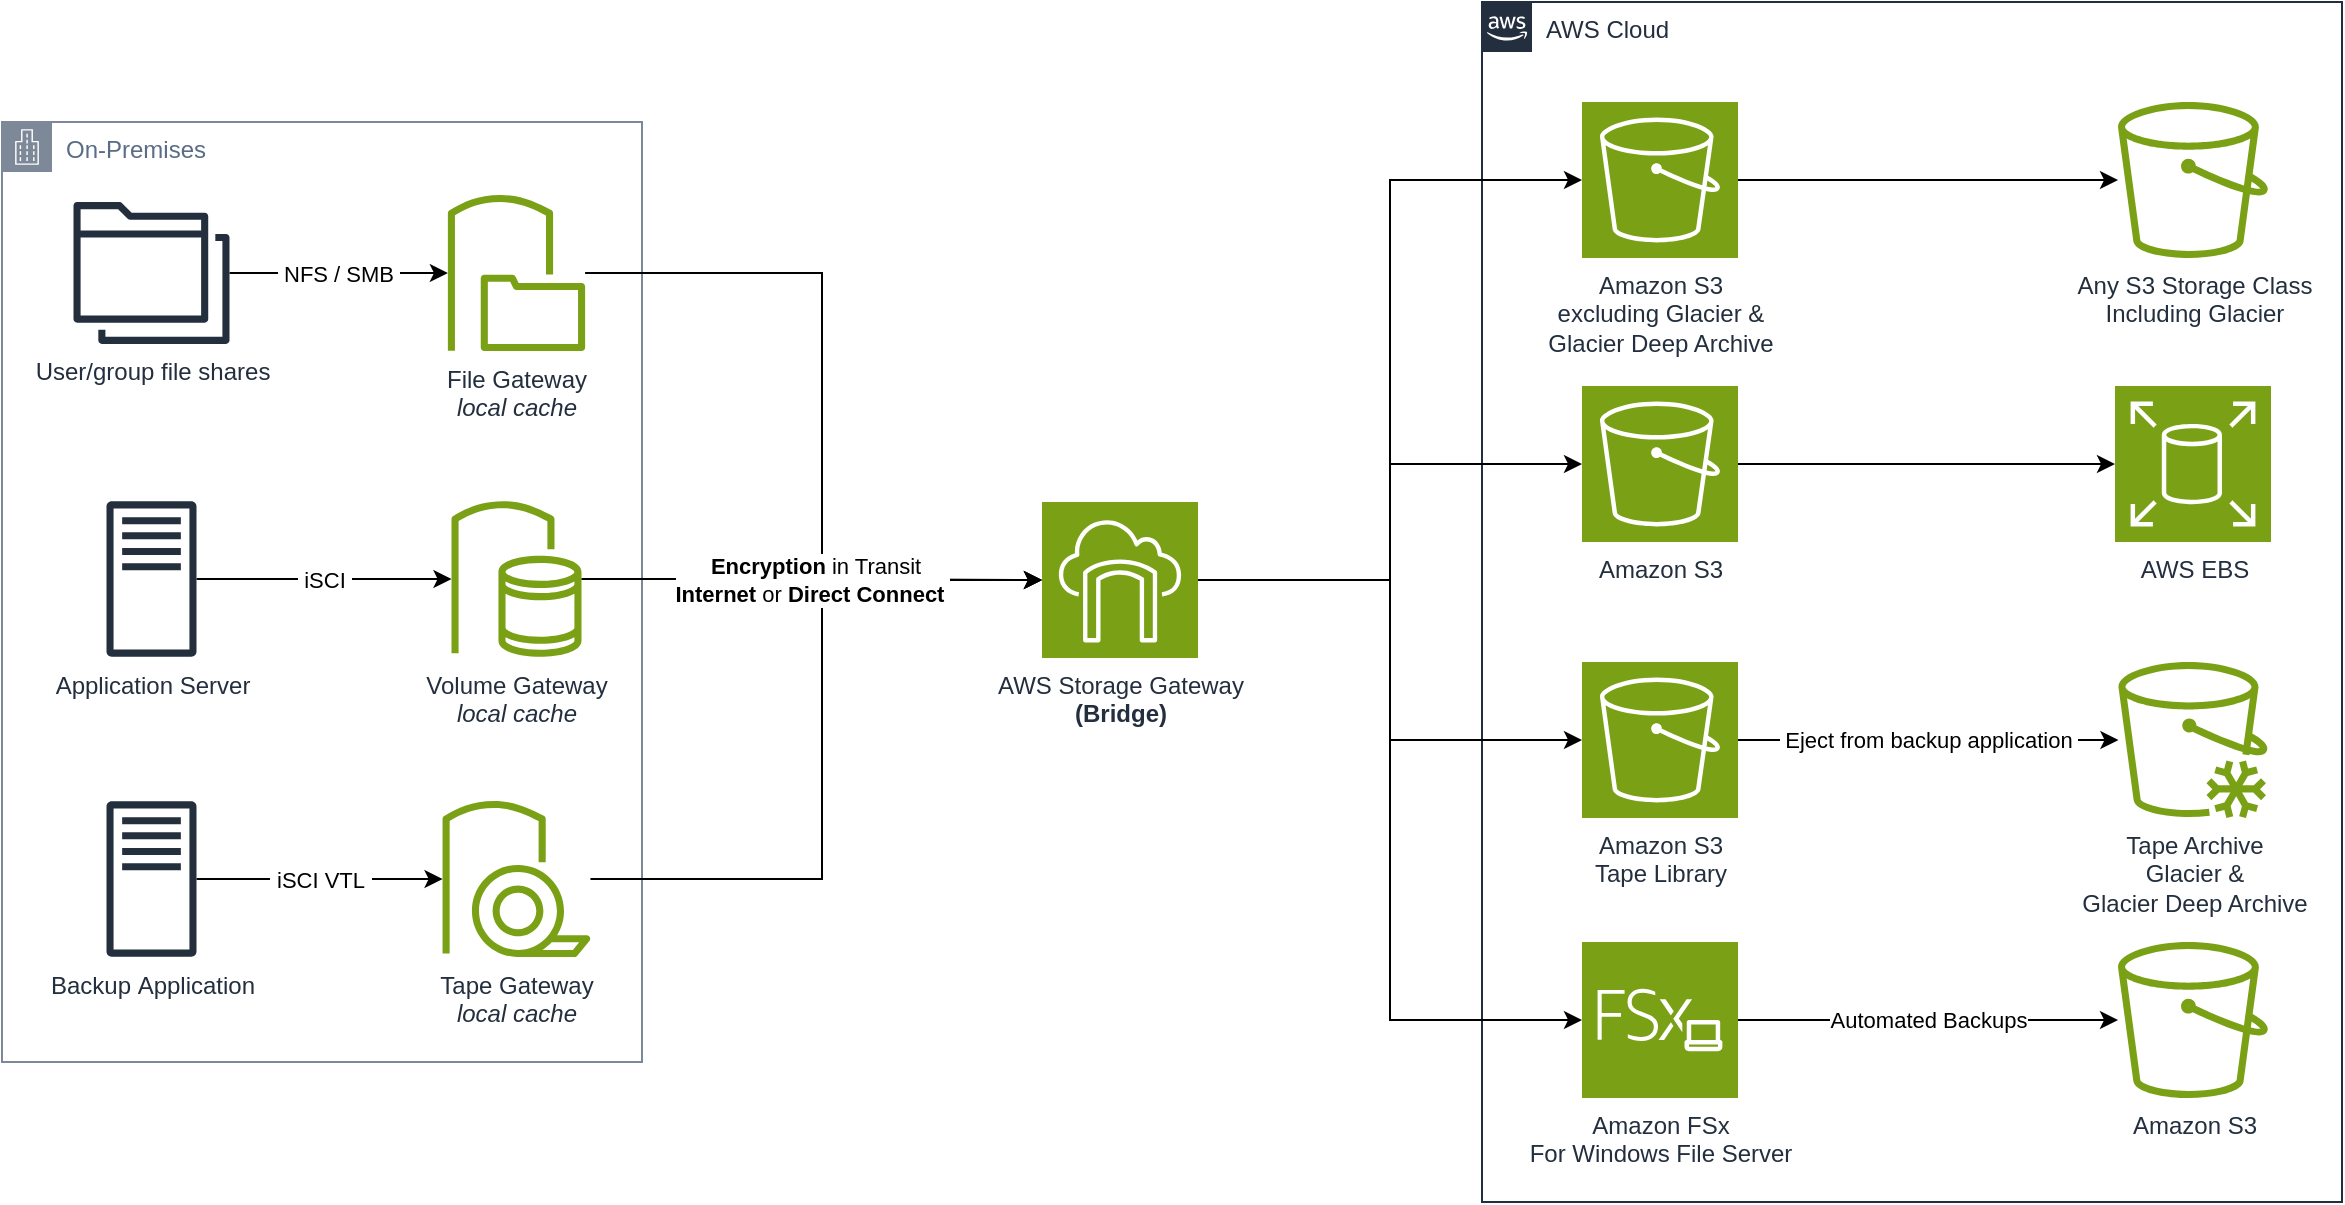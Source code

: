 <mxfile version="26.0.4">
  <diagram name="Page-1" id="VUbnjAggrL2J2RbWiqGg">
    <mxGraphModel dx="1114" dy="1198" grid="1" gridSize="10" guides="1" tooltips="1" connect="1" arrows="1" fold="1" page="1" pageScale="1" pageWidth="850" pageHeight="1100" math="0" shadow="0">
      <root>
        <mxCell id="0" />
        <mxCell id="1" parent="0" />
        <mxCell id="atBMbzUlIzRrrbkU6Ayg-1" value="On-Premises" style="points=[[0,0],[0.25,0],[0.5,0],[0.75,0],[1,0],[1,0.25],[1,0.5],[1,0.75],[1,1],[0.75,1],[0.5,1],[0.25,1],[0,1],[0,0.75],[0,0.5],[0,0.25]];outlineConnect=0;gradientColor=none;html=1;whiteSpace=wrap;fontSize=12;fontStyle=0;container=1;pointerEvents=0;collapsible=0;recursiveResize=0;shape=mxgraph.aws4.group;grIcon=mxgraph.aws4.group_corporate_data_center;strokeColor=#7D8998;fillColor=none;verticalAlign=top;align=left;spacingLeft=30;fontColor=#5A6C86;dashed=0;" vertex="1" parent="1">
          <mxGeometry x="20" y="270" width="320" height="470" as="geometry" />
        </mxCell>
        <mxCell id="atBMbzUlIzRrrbkU6Ayg-4" value="Tape Gateway&lt;div&gt;&lt;i&gt;local cache&lt;/i&gt;&lt;/div&gt;" style="sketch=0;outlineConnect=0;fontColor=#232F3E;gradientColor=none;fillColor=#7AA116;strokeColor=none;dashed=0;verticalLabelPosition=bottom;verticalAlign=top;align=center;html=1;fontSize=12;fontStyle=0;aspect=fixed;pointerEvents=1;shape=mxgraph.aws4.tape_gateway;" vertex="1" parent="atBMbzUlIzRrrbkU6Ayg-1">
          <mxGeometry x="220.25" y="339.5" width="74" height="78" as="geometry" />
        </mxCell>
        <mxCell id="atBMbzUlIzRrrbkU6Ayg-19" value="&amp;nbsp;NFS / SMB&amp;nbsp;" style="edgeStyle=orthogonalEdgeStyle;rounded=0;orthogonalLoop=1;jettySize=auto;html=1;" edge="1" parent="atBMbzUlIzRrrbkU6Ayg-1" source="atBMbzUlIzRrrbkU6Ayg-15" target="atBMbzUlIzRrrbkU6Ayg-17">
          <mxGeometry relative="1" as="geometry" />
        </mxCell>
        <mxCell id="atBMbzUlIzRrrbkU6Ayg-15" value="User/group file shares" style="sketch=0;outlineConnect=0;fontColor=#232F3E;gradientColor=none;fillColor=#232F3D;strokeColor=none;dashed=0;verticalLabelPosition=bottom;verticalAlign=top;align=center;html=1;fontSize=12;fontStyle=0;aspect=fixed;pointerEvents=1;shape=mxgraph.aws4.folders;" vertex="1" parent="atBMbzUlIzRrrbkU6Ayg-1">
          <mxGeometry x="35.75" y="40" width="78" height="71" as="geometry" />
        </mxCell>
        <mxCell id="atBMbzUlIzRrrbkU6Ayg-21" value="&amp;nbsp;iSCI VTL&amp;nbsp;" style="edgeStyle=orthogonalEdgeStyle;rounded=0;orthogonalLoop=1;jettySize=auto;html=1;" edge="1" parent="atBMbzUlIzRrrbkU6Ayg-1" source="atBMbzUlIzRrrbkU6Ayg-16" target="atBMbzUlIzRrrbkU6Ayg-4">
          <mxGeometry relative="1" as="geometry" />
        </mxCell>
        <mxCell id="atBMbzUlIzRrrbkU6Ayg-16" value="Backup&amp;nbsp;&lt;span style=&quot;background-color: transparent; color: light-dark(rgb(35, 47, 62), rgb(189, 199, 212));&quot;&gt;Application&lt;/span&gt;" style="sketch=0;outlineConnect=0;fontColor=#232F3E;gradientColor=none;fillColor=#232F3D;strokeColor=none;dashed=0;verticalLabelPosition=bottom;verticalAlign=top;align=center;html=1;fontSize=12;fontStyle=0;aspect=fixed;pointerEvents=1;shape=mxgraph.aws4.traditional_server;" vertex="1" parent="atBMbzUlIzRrrbkU6Ayg-1">
          <mxGeometry x="52.25" y="339.5" width="45" height="78" as="geometry" />
        </mxCell>
        <mxCell id="atBMbzUlIzRrrbkU6Ayg-20" value="&amp;nbsp;iSCI&amp;nbsp;" style="edgeStyle=orthogonalEdgeStyle;rounded=0;orthogonalLoop=1;jettySize=auto;html=1;" edge="1" parent="atBMbzUlIzRrrbkU6Ayg-1" source="atBMbzUlIzRrrbkU6Ayg-12" target="atBMbzUlIzRrrbkU6Ayg-18">
          <mxGeometry relative="1" as="geometry" />
        </mxCell>
        <mxCell id="atBMbzUlIzRrrbkU6Ayg-12" value="Application&amp;nbsp;&lt;span style=&quot;background-color: transparent; color: light-dark(rgb(35, 47, 62), rgb(189, 199, 212));&quot;&gt;Server&lt;/span&gt;" style="sketch=0;outlineConnect=0;fontColor=#232F3E;gradientColor=none;fillColor=#232F3D;strokeColor=none;dashed=0;verticalLabelPosition=bottom;verticalAlign=top;align=center;html=1;fontSize=12;fontStyle=0;aspect=fixed;pointerEvents=1;shape=mxgraph.aws4.traditional_server;" vertex="1" parent="atBMbzUlIzRrrbkU6Ayg-1">
          <mxGeometry x="52.25" y="189.5" width="45" height="78" as="geometry" />
        </mxCell>
        <mxCell id="atBMbzUlIzRrrbkU6Ayg-18" value="Volume Gateway&lt;div&gt;&lt;i&gt;local cache&lt;/i&gt;&lt;/div&gt;" style="sketch=0;outlineConnect=0;fontColor=#232F3E;gradientColor=none;fillColor=#7AA116;strokeColor=none;dashed=0;verticalLabelPosition=bottom;verticalAlign=top;align=center;html=1;fontSize=12;fontStyle=0;aspect=fixed;pointerEvents=1;shape=mxgraph.aws4.volume_gateway;" vertex="1" parent="atBMbzUlIzRrrbkU6Ayg-1">
          <mxGeometry x="224.75" y="189.5" width="65" height="78" as="geometry" />
        </mxCell>
        <mxCell id="atBMbzUlIzRrrbkU6Ayg-17" value="File Gateway&lt;div&gt;&lt;i&gt;local cache&lt;/i&gt;&lt;/div&gt;" style="sketch=0;outlineConnect=0;fontColor=#232F3E;gradientColor=none;fillColor=#7AA116;strokeColor=none;dashed=0;verticalLabelPosition=bottom;verticalAlign=top;align=center;html=1;fontSize=12;fontStyle=0;aspect=fixed;pointerEvents=1;shape=mxgraph.aws4.file_gateway;" vertex="1" parent="atBMbzUlIzRrrbkU6Ayg-1">
          <mxGeometry x="222.75" y="36.5" width="69" height="78" as="geometry" />
        </mxCell>
        <mxCell id="atBMbzUlIzRrrbkU6Ayg-5" value="AWS Cloud" style="points=[[0,0],[0.25,0],[0.5,0],[0.75,0],[1,0],[1,0.25],[1,0.5],[1,0.75],[1,1],[0.75,1],[0.5,1],[0.25,1],[0,1],[0,0.75],[0,0.5],[0,0.25]];outlineConnect=0;gradientColor=none;html=1;whiteSpace=wrap;fontSize=12;fontStyle=0;container=1;pointerEvents=0;collapsible=0;recursiveResize=0;shape=mxgraph.aws4.group;grIcon=mxgraph.aws4.group_aws_cloud_alt;strokeColor=#232F3E;fillColor=none;verticalAlign=top;align=left;spacingLeft=30;fontColor=#232F3E;dashed=0;" vertex="1" parent="1">
          <mxGeometry x="760" y="210" width="430" height="600" as="geometry" />
        </mxCell>
        <mxCell id="atBMbzUlIzRrrbkU6Ayg-42" style="edgeStyle=orthogonalEdgeStyle;rounded=0;orthogonalLoop=1;jettySize=auto;html=1;" edge="1" parent="atBMbzUlIzRrrbkU6Ayg-5" source="atBMbzUlIzRrrbkU6Ayg-27" target="atBMbzUlIzRrrbkU6Ayg-35">
          <mxGeometry relative="1" as="geometry" />
        </mxCell>
        <mxCell id="atBMbzUlIzRrrbkU6Ayg-27" value="Amazon S3&lt;div&gt;excluding Glacier &amp;amp;&lt;/div&gt;&lt;div&gt;Glacier Deep Archive&lt;/div&gt;" style="sketch=0;points=[[0,0,0],[0.25,0,0],[0.5,0,0],[0.75,0,0],[1,0,0],[0,1,0],[0.25,1,0],[0.5,1,0],[0.75,1,0],[1,1,0],[0,0.25,0],[0,0.5,0],[0,0.75,0],[1,0.25,0],[1,0.5,0],[1,0.75,0]];outlineConnect=0;fontColor=#232F3E;fillColor=#7AA116;strokeColor=#ffffff;dashed=0;verticalLabelPosition=bottom;verticalAlign=top;align=center;html=1;fontSize=12;fontStyle=0;aspect=fixed;shape=mxgraph.aws4.resourceIcon;resIcon=mxgraph.aws4.s3;" vertex="1" parent="atBMbzUlIzRrrbkU6Ayg-5">
          <mxGeometry x="50" y="50" width="78" height="78" as="geometry" />
        </mxCell>
        <mxCell id="atBMbzUlIzRrrbkU6Ayg-41" style="edgeStyle=orthogonalEdgeStyle;rounded=0;orthogonalLoop=1;jettySize=auto;html=1;" edge="1" parent="atBMbzUlIzRrrbkU6Ayg-5" source="atBMbzUlIzRrrbkU6Ayg-28" target="atBMbzUlIzRrrbkU6Ayg-36">
          <mxGeometry relative="1" as="geometry" />
        </mxCell>
        <mxCell id="atBMbzUlIzRrrbkU6Ayg-28" value="Amazon S3" style="sketch=0;points=[[0,0,0],[0.25,0,0],[0.5,0,0],[0.75,0,0],[1,0,0],[0,1,0],[0.25,1,0],[0.5,1,0],[0.75,1,0],[1,1,0],[0,0.25,0],[0,0.5,0],[0,0.75,0],[1,0.25,0],[1,0.5,0],[1,0.75,0]];outlineConnect=0;fontColor=#232F3E;fillColor=#7AA116;strokeColor=#ffffff;dashed=0;verticalLabelPosition=bottom;verticalAlign=top;align=center;html=1;fontSize=12;fontStyle=0;aspect=fixed;shape=mxgraph.aws4.resourceIcon;resIcon=mxgraph.aws4.s3;" vertex="1" parent="atBMbzUlIzRrrbkU6Ayg-5">
          <mxGeometry x="50" y="192" width="78" height="78" as="geometry" />
        </mxCell>
        <mxCell id="atBMbzUlIzRrrbkU6Ayg-40" value="&amp;nbsp;Eject from backup application&amp;nbsp;" style="edgeStyle=orthogonalEdgeStyle;rounded=0;orthogonalLoop=1;jettySize=auto;html=1;" edge="1" parent="atBMbzUlIzRrrbkU6Ayg-5" source="atBMbzUlIzRrrbkU6Ayg-29" target="atBMbzUlIzRrrbkU6Ayg-37">
          <mxGeometry relative="1" as="geometry" />
        </mxCell>
        <mxCell id="atBMbzUlIzRrrbkU6Ayg-29" value="Amazon S3&lt;div&gt;Tape Library&lt;/div&gt;" style="sketch=0;points=[[0,0,0],[0.25,0,0],[0.5,0,0],[0.75,0,0],[1,0,0],[0,1,0],[0.25,1,0],[0.5,1,0],[0.75,1,0],[1,1,0],[0,0.25,0],[0,0.5,0],[0,0.75,0],[1,0.25,0],[1,0.5,0],[1,0.75,0]];outlineConnect=0;fontColor=#232F3E;fillColor=#7AA116;strokeColor=#ffffff;dashed=0;verticalLabelPosition=bottom;verticalAlign=top;align=center;html=1;fontSize=12;fontStyle=0;aspect=fixed;shape=mxgraph.aws4.resourceIcon;resIcon=mxgraph.aws4.s3;" vertex="1" parent="atBMbzUlIzRrrbkU6Ayg-5">
          <mxGeometry x="50" y="330" width="78" height="78" as="geometry" />
        </mxCell>
        <mxCell id="atBMbzUlIzRrrbkU6Ayg-39" value="Automated Backups" style="edgeStyle=orthogonalEdgeStyle;rounded=0;orthogonalLoop=1;jettySize=auto;html=1;" edge="1" parent="atBMbzUlIzRrrbkU6Ayg-5" source="atBMbzUlIzRrrbkU6Ayg-30" target="atBMbzUlIzRrrbkU6Ayg-38">
          <mxGeometry relative="1" as="geometry" />
        </mxCell>
        <mxCell id="atBMbzUlIzRrrbkU6Ayg-30" value="Amazon FSx&lt;div&gt;For Windows File Server&lt;/div&gt;" style="sketch=0;points=[[0,0,0],[0.25,0,0],[0.5,0,0],[0.75,0,0],[1,0,0],[0,1,0],[0.25,1,0],[0.5,1,0],[0.75,1,0],[1,1,0],[0,0.25,0],[0,0.5,0],[0,0.75,0],[1,0.25,0],[1,0.5,0],[1,0.75,0]];outlineConnect=0;fontColor=#232F3E;fillColor=#7AA116;strokeColor=#ffffff;dashed=0;verticalLabelPosition=bottom;verticalAlign=top;align=center;html=1;fontSize=12;fontStyle=0;aspect=fixed;shape=mxgraph.aws4.resourceIcon;resIcon=mxgraph.aws4.fsx_for_windows_file_server;" vertex="1" parent="atBMbzUlIzRrrbkU6Ayg-5">
          <mxGeometry x="50" y="470" width="78" height="78" as="geometry" />
        </mxCell>
        <mxCell id="atBMbzUlIzRrrbkU6Ayg-37" value="Tape Archive&lt;div&gt;Glacier &amp;amp;&lt;/div&gt;&lt;div&gt;Glacier Deep Archive&lt;/div&gt;" style="sketch=0;outlineConnect=0;fontColor=#232F3E;gradientColor=none;fillColor=#7AA116;strokeColor=none;dashed=0;verticalLabelPosition=bottom;verticalAlign=top;align=center;html=1;fontSize=12;fontStyle=0;aspect=fixed;pointerEvents=1;shape=mxgraph.aws4.glacier;" vertex="1" parent="atBMbzUlIzRrrbkU6Ayg-5">
          <mxGeometry x="318" y="330" width="75" height="78" as="geometry" />
        </mxCell>
        <mxCell id="atBMbzUlIzRrrbkU6Ayg-36" value="AWS EBS" style="sketch=0;points=[[0,0,0],[0.25,0,0],[0.5,0,0],[0.75,0,0],[1,0,0],[0,1,0],[0.25,1,0],[0.5,1,0],[0.75,1,0],[1,1,0],[0,0.25,0],[0,0.5,0],[0,0.75,0],[1,0.25,0],[1,0.5,0],[1,0.75,0]];outlineConnect=0;fontColor=#232F3E;fillColor=#7AA116;strokeColor=#ffffff;dashed=0;verticalLabelPosition=bottom;verticalAlign=top;align=center;html=1;fontSize=12;fontStyle=0;aspect=fixed;shape=mxgraph.aws4.resourceIcon;resIcon=mxgraph.aws4.elastic_block_store;" vertex="1" parent="atBMbzUlIzRrrbkU6Ayg-5">
          <mxGeometry x="316.5" y="192" width="78" height="78" as="geometry" />
        </mxCell>
        <mxCell id="atBMbzUlIzRrrbkU6Ayg-35" value="Any S3 Storage Class&lt;div&gt;Including Glacier&lt;/div&gt;" style="sketch=0;outlineConnect=0;fontColor=#232F3E;gradientColor=none;fillColor=#7AA116;strokeColor=none;dashed=0;verticalLabelPosition=bottom;verticalAlign=top;align=center;html=1;fontSize=12;fontStyle=0;aspect=fixed;pointerEvents=1;shape=mxgraph.aws4.bucket;" vertex="1" parent="atBMbzUlIzRrrbkU6Ayg-5">
          <mxGeometry x="318" y="50" width="75" height="78" as="geometry" />
        </mxCell>
        <mxCell id="atBMbzUlIzRrrbkU6Ayg-38" value="Amazon S3" style="sketch=0;outlineConnect=0;fontColor=#232F3E;gradientColor=none;fillColor=#7AA116;strokeColor=none;dashed=0;verticalLabelPosition=bottom;verticalAlign=top;align=center;html=1;fontSize=12;fontStyle=0;aspect=fixed;pointerEvents=1;shape=mxgraph.aws4.bucket;" vertex="1" parent="atBMbzUlIzRrrbkU6Ayg-5">
          <mxGeometry x="318" y="470" width="75" height="78" as="geometry" />
        </mxCell>
        <mxCell id="atBMbzUlIzRrrbkU6Ayg-32" style="edgeStyle=orthogonalEdgeStyle;rounded=0;orthogonalLoop=1;jettySize=auto;html=1;" edge="1" parent="1" source="atBMbzUlIzRrrbkU6Ayg-22" target="atBMbzUlIzRrrbkU6Ayg-28">
          <mxGeometry relative="1" as="geometry" />
        </mxCell>
        <mxCell id="atBMbzUlIzRrrbkU6Ayg-22" value="AWS Storage Gateway&lt;div&gt;&lt;b&gt;(Bridge)&lt;/b&gt;&lt;/div&gt;" style="sketch=0;points=[[0,0,0],[0.25,0,0],[0.5,0,0],[0.75,0,0],[1,0,0],[0,1,0],[0.25,1,0],[0.5,1,0],[0.75,1,0],[1,1,0],[0,0.25,0],[0,0.5,0],[0,0.75,0],[1,0.25,0],[1,0.5,0],[1,0.75,0]];outlineConnect=0;fontColor=#232F3E;fillColor=#7AA116;strokeColor=#ffffff;dashed=0;verticalLabelPosition=bottom;verticalAlign=top;align=center;html=1;fontSize=12;fontStyle=0;aspect=fixed;shape=mxgraph.aws4.resourceIcon;resIcon=mxgraph.aws4.storage_gateway;" vertex="1" parent="1">
          <mxGeometry x="540" y="460" width="78" height="78" as="geometry" />
        </mxCell>
        <mxCell id="atBMbzUlIzRrrbkU6Ayg-25" style="edgeStyle=orthogonalEdgeStyle;rounded=0;orthogonalLoop=1;jettySize=auto;html=1;entryX=0;entryY=0.5;entryDx=0;entryDy=0;entryPerimeter=0;" edge="1" parent="1" source="atBMbzUlIzRrrbkU6Ayg-17" target="atBMbzUlIzRrrbkU6Ayg-22">
          <mxGeometry relative="1" as="geometry">
            <Array as="points">
              <mxPoint x="430" y="346" />
              <mxPoint x="430" y="499" />
            </Array>
          </mxGeometry>
        </mxCell>
        <mxCell id="atBMbzUlIzRrrbkU6Ayg-26" style="edgeStyle=orthogonalEdgeStyle;rounded=0;orthogonalLoop=1;jettySize=auto;html=1;entryX=0;entryY=0.5;entryDx=0;entryDy=0;entryPerimeter=0;" edge="1" parent="1" source="atBMbzUlIzRrrbkU6Ayg-4" target="atBMbzUlIzRrrbkU6Ayg-22">
          <mxGeometry relative="1" as="geometry">
            <Array as="points">
              <mxPoint x="430" y="649" />
              <mxPoint x="430" y="499" />
            </Array>
          </mxGeometry>
        </mxCell>
        <mxCell id="atBMbzUlIzRrrbkU6Ayg-23" value="&lt;b&gt;&amp;nbsp;Encryption&lt;/b&gt; in Transit&lt;div&gt;&lt;b&gt;Internet&lt;/b&gt; or &lt;b&gt;Direct Connect&amp;nbsp;&lt;/b&gt;&lt;/div&gt;" style="edgeStyle=orthogonalEdgeStyle;rounded=0;orthogonalLoop=1;jettySize=auto;html=1;" edge="1" parent="1" source="atBMbzUlIzRrrbkU6Ayg-18" target="atBMbzUlIzRrrbkU6Ayg-22">
          <mxGeometry relative="1" as="geometry" />
        </mxCell>
        <mxCell id="atBMbzUlIzRrrbkU6Ayg-31" style="edgeStyle=orthogonalEdgeStyle;rounded=0;orthogonalLoop=1;jettySize=auto;html=1;entryX=0;entryY=0.5;entryDx=0;entryDy=0;entryPerimeter=0;" edge="1" parent="1" source="atBMbzUlIzRrrbkU6Ayg-22" target="atBMbzUlIzRrrbkU6Ayg-27">
          <mxGeometry relative="1" as="geometry" />
        </mxCell>
        <mxCell id="atBMbzUlIzRrrbkU6Ayg-33" style="edgeStyle=orthogonalEdgeStyle;rounded=0;orthogonalLoop=1;jettySize=auto;html=1;entryX=0;entryY=0.5;entryDx=0;entryDy=0;entryPerimeter=0;" edge="1" parent="1" source="atBMbzUlIzRrrbkU6Ayg-22" target="atBMbzUlIzRrrbkU6Ayg-29">
          <mxGeometry relative="1" as="geometry" />
        </mxCell>
        <mxCell id="atBMbzUlIzRrrbkU6Ayg-34" style="edgeStyle=orthogonalEdgeStyle;rounded=0;orthogonalLoop=1;jettySize=auto;html=1;entryX=0;entryY=0.5;entryDx=0;entryDy=0;entryPerimeter=0;" edge="1" parent="1" source="atBMbzUlIzRrrbkU6Ayg-22" target="atBMbzUlIzRrrbkU6Ayg-30">
          <mxGeometry relative="1" as="geometry" />
        </mxCell>
      </root>
    </mxGraphModel>
  </diagram>
</mxfile>
